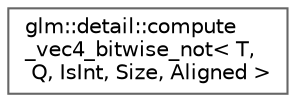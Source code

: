 digraph "Graphical Class Hierarchy"
{
 // LATEX_PDF_SIZE
  bgcolor="transparent";
  edge [fontname=Helvetica,fontsize=10,labelfontname=Helvetica,labelfontsize=10];
  node [fontname=Helvetica,fontsize=10,shape=box,height=0.2,width=0.4];
  rankdir="LR";
  Node0 [id="Node000000",label="glm::detail::compute\l_vec4_bitwise_not\< T,\l Q, IsInt, Size, Aligned \>",height=0.2,width=0.4,color="grey40", fillcolor="white", style="filled",URL="$structglm_1_1detail_1_1compute__vec4__bitwise__not.html",tooltip=" "];
}
